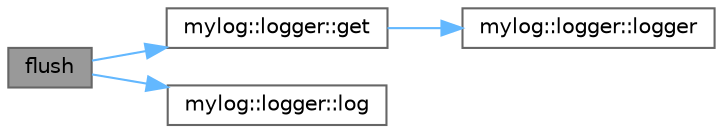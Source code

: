 digraph "flush"
{
 // LATEX_PDF_SIZE
  bgcolor="transparent";
  edge [fontname=Helvetica,fontsize=10,labelfontname=Helvetica,labelfontsize=10];
  node [fontname=Helvetica,fontsize=10,shape=box,height=0.2,width=0.4];
  rankdir="LR";
  Node1 [id="Node000001",label="flush",height=0.2,width=0.4,color="gray40", fillcolor="grey60", style="filled", fontcolor="black",tooltip=" "];
  Node1 -> Node2 [id="edge1_Node000001_Node000002",color="steelblue1",style="solid",tooltip=" "];
  Node2 [id="Node000002",label="mylog::logger::get",height=0.2,width=0.4,color="grey40", fillcolor="white", style="filled",URL="$classmylog_1_1logger.html#afa61f4b1f68c43c8d607f397b87b9d17",tooltip=" "];
  Node2 -> Node3 [id="edge2_Node000002_Node000003",color="steelblue1",style="solid",tooltip=" "];
  Node3 [id="Node000003",label="mylog::logger::logger",height=0.2,width=0.4,color="grey40", fillcolor="white", style="filled",URL="$classmylog_1_1logger.html#abdb6e4d10d39aeca940b1380f6082fe9",tooltip=" "];
  Node1 -> Node4 [id="edge3_Node000001_Node000004",color="steelblue1",style="solid",tooltip=" "];
  Node4 [id="Node000004",label="mylog::logger::log",height=0.2,width=0.4,color="grey40", fillcolor="white", style="filled",URL="$classmylog_1_1logger.html#aa8b3218c3fca5cdd8efe514b3ac0a248",tooltip=" "];
}

